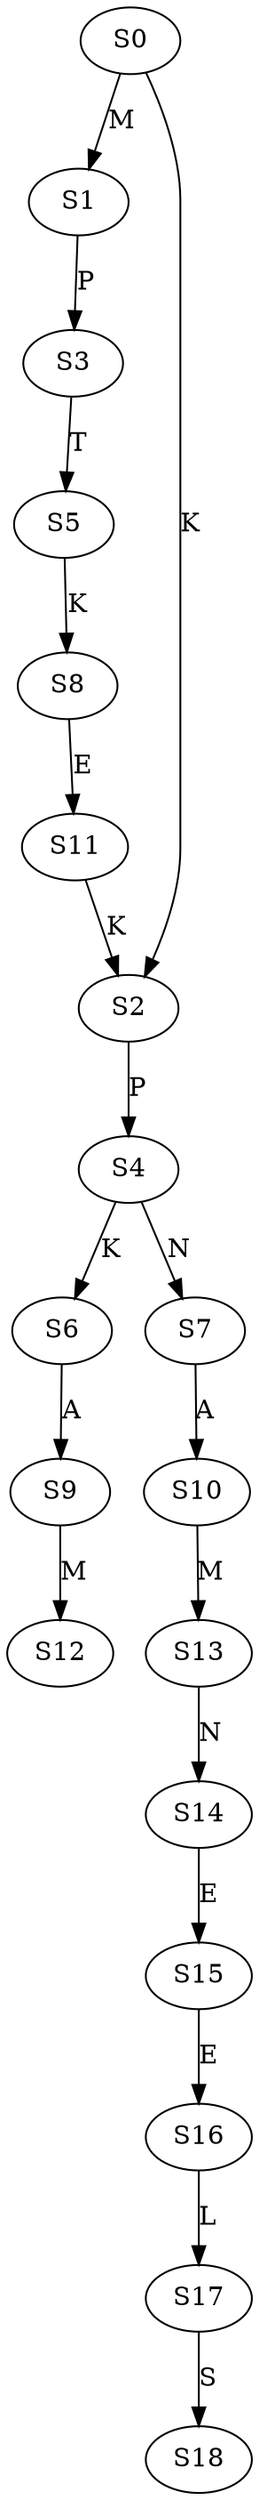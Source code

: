 strict digraph  {
	S0 -> S1 [ label = M ];
	S0 -> S2 [ label = K ];
	S1 -> S3 [ label = P ];
	S2 -> S4 [ label = P ];
	S3 -> S5 [ label = T ];
	S4 -> S6 [ label = K ];
	S4 -> S7 [ label = N ];
	S5 -> S8 [ label = K ];
	S6 -> S9 [ label = A ];
	S7 -> S10 [ label = A ];
	S8 -> S11 [ label = E ];
	S9 -> S12 [ label = M ];
	S10 -> S13 [ label = M ];
	S11 -> S2 [ label = K ];
	S13 -> S14 [ label = N ];
	S14 -> S15 [ label = E ];
	S15 -> S16 [ label = E ];
	S16 -> S17 [ label = L ];
	S17 -> S18 [ label = S ];
}
